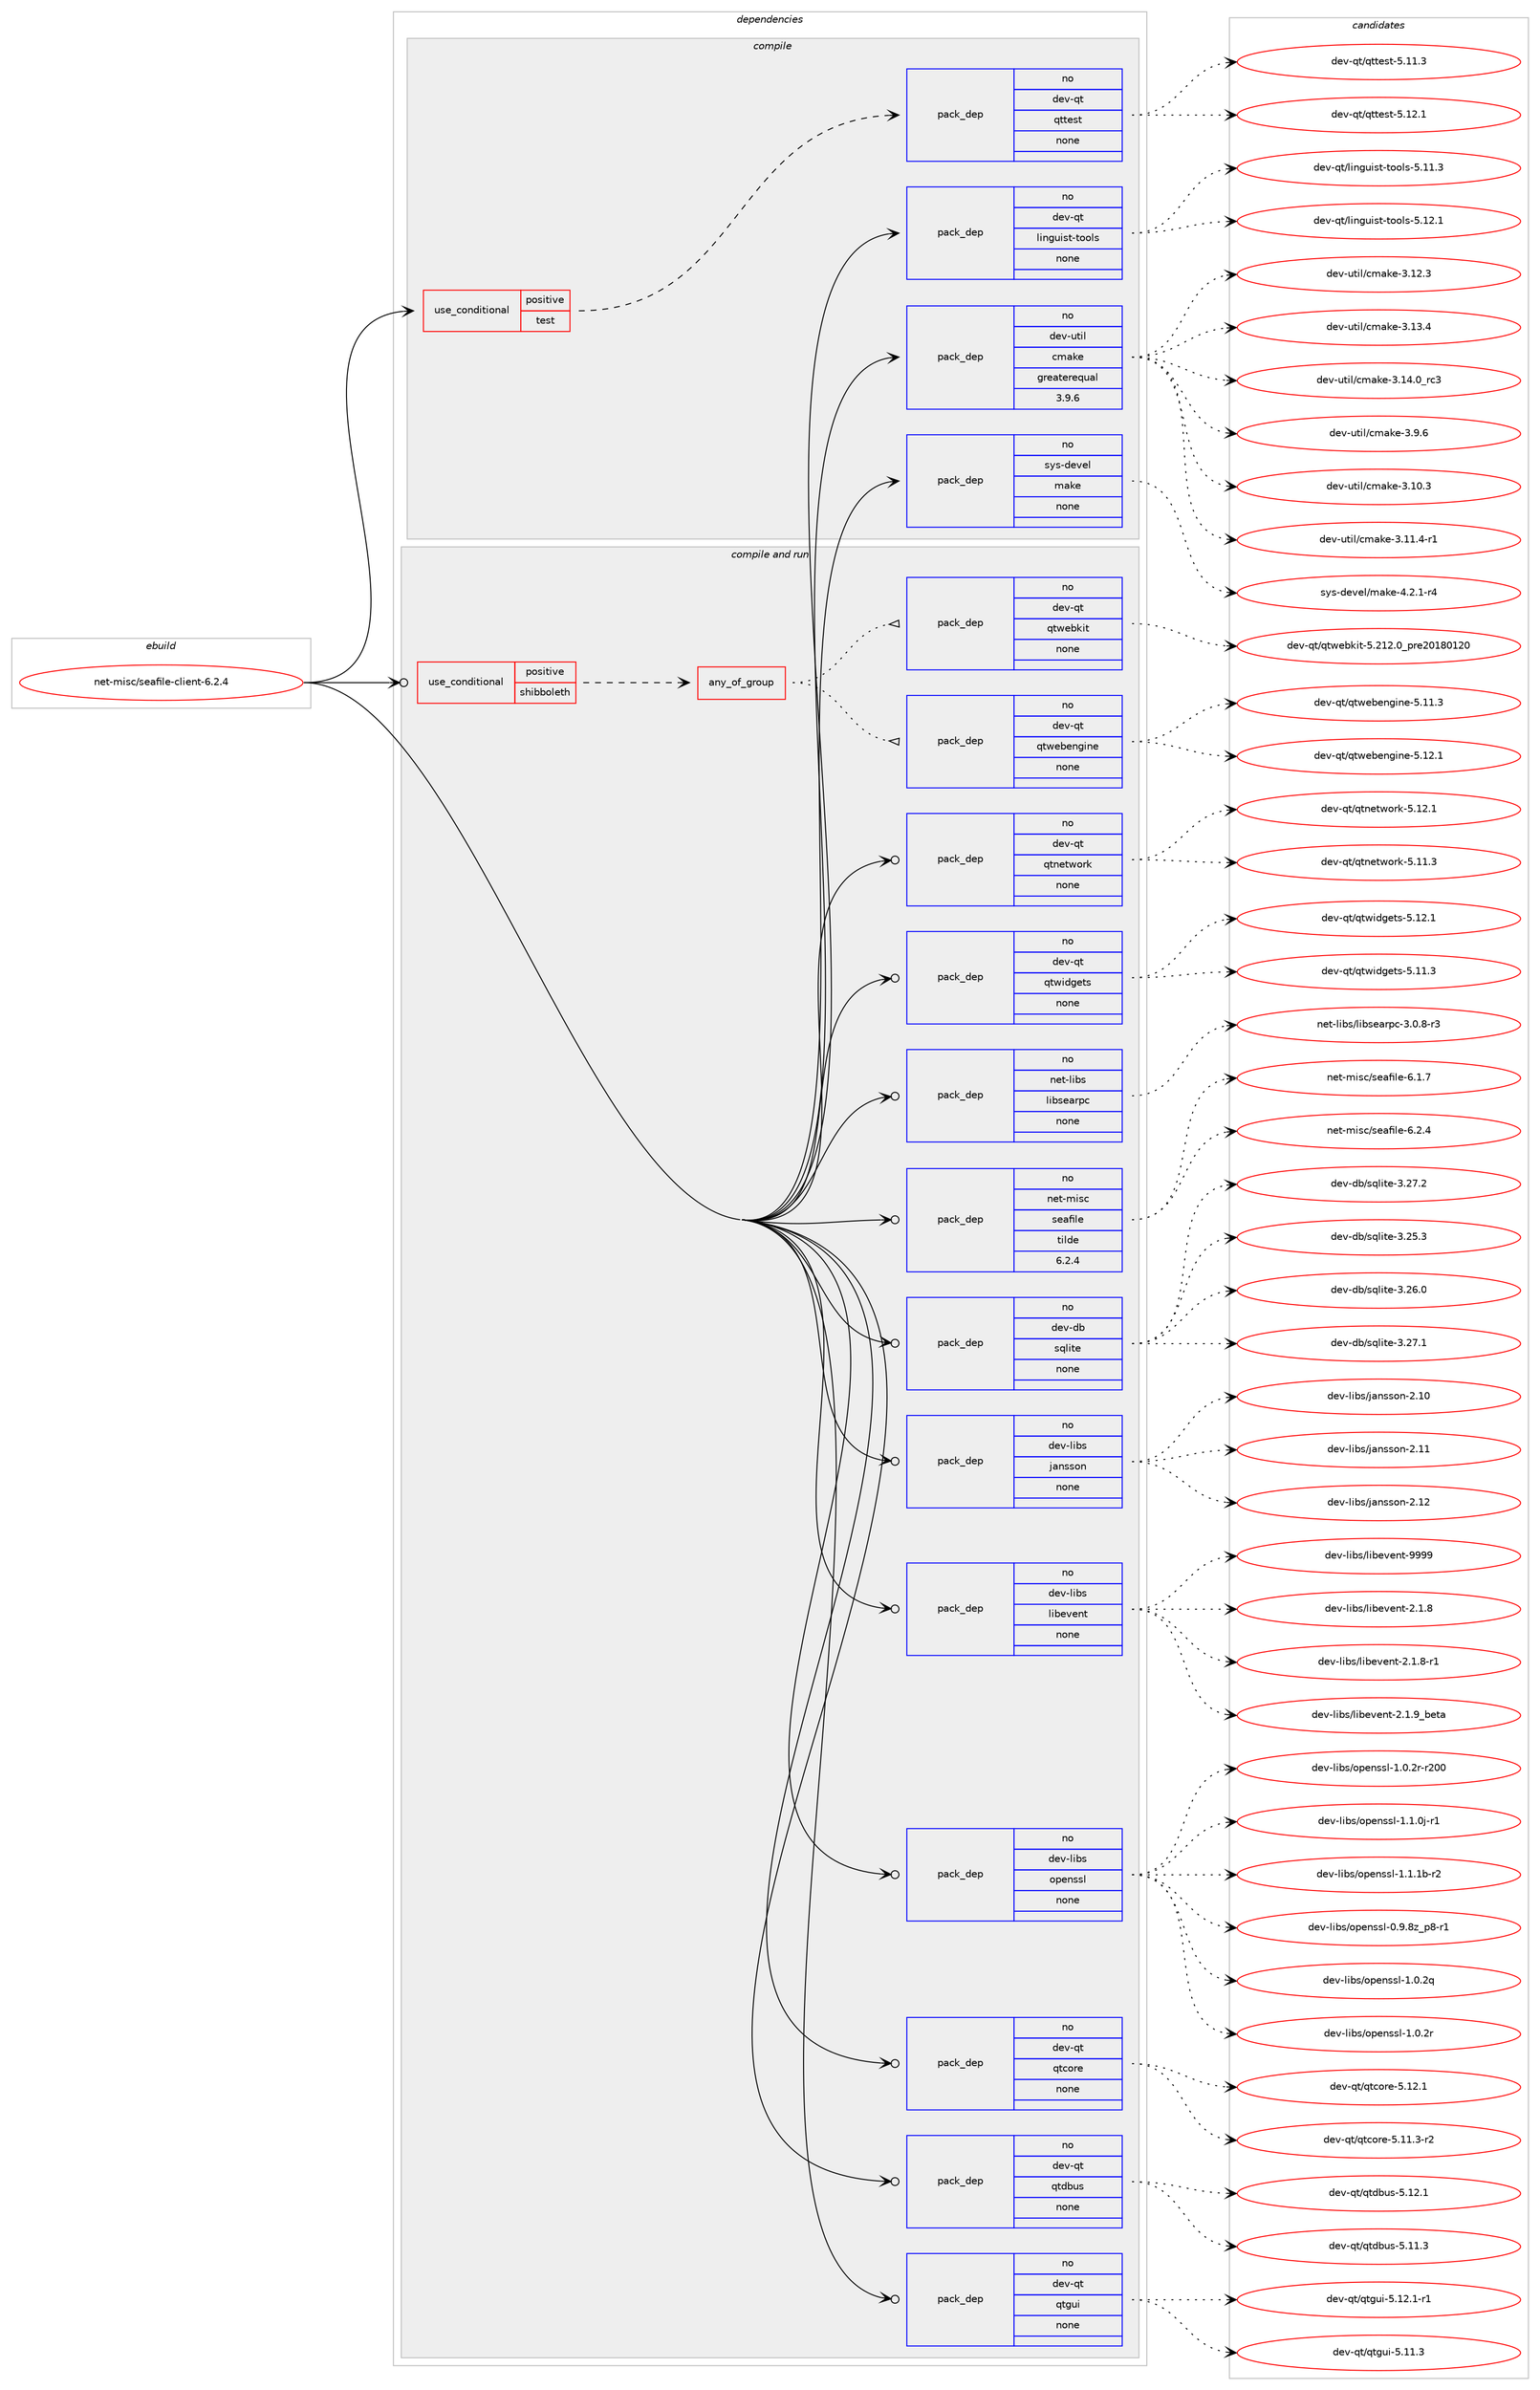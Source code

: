 digraph prolog {

# *************
# Graph options
# *************

newrank=true;
concentrate=true;
compound=true;
graph [rankdir=LR,fontname=Helvetica,fontsize=10,ranksep=1.5];#, ranksep=2.5, nodesep=0.2];
edge  [arrowhead=vee];
node  [fontname=Helvetica,fontsize=10];

# **********
# The ebuild
# **********

subgraph cluster_leftcol {
color=gray;
rank=same;
label=<<i>ebuild</i>>;
id [label="net-misc/seafile-client-6.2.4", color=red, width=4, href="../net-misc/seafile-client-6.2.4.svg"];
}

# ****************
# The dependencies
# ****************

subgraph cluster_midcol {
color=gray;
label=<<i>dependencies</i>>;
subgraph cluster_compile {
fillcolor="#eeeeee";
style=filled;
label=<<i>compile</i>>;
subgraph cond449288 {
dependency1672137 [label=<<TABLE BORDER="0" CELLBORDER="1" CELLSPACING="0" CELLPADDING="4"><TR><TD ROWSPAN="3" CELLPADDING="10">use_conditional</TD></TR><TR><TD>positive</TD></TR><TR><TD>test</TD></TR></TABLE>>, shape=none, color=red];
subgraph pack1195571 {
dependency1672138 [label=<<TABLE BORDER="0" CELLBORDER="1" CELLSPACING="0" CELLPADDING="4" WIDTH="220"><TR><TD ROWSPAN="6" CELLPADDING="30">pack_dep</TD></TR><TR><TD WIDTH="110">no</TD></TR><TR><TD>dev-qt</TD></TR><TR><TD>qttest</TD></TR><TR><TD>none</TD></TR><TR><TD></TD></TR></TABLE>>, shape=none, color=blue];
}
dependency1672137:e -> dependency1672138:w [weight=20,style="dashed",arrowhead="vee"];
}
id:e -> dependency1672137:w [weight=20,style="solid",arrowhead="vee"];
subgraph pack1195572 {
dependency1672139 [label=<<TABLE BORDER="0" CELLBORDER="1" CELLSPACING="0" CELLPADDING="4" WIDTH="220"><TR><TD ROWSPAN="6" CELLPADDING="30">pack_dep</TD></TR><TR><TD WIDTH="110">no</TD></TR><TR><TD>dev-qt</TD></TR><TR><TD>linguist-tools</TD></TR><TR><TD>none</TD></TR><TR><TD></TD></TR></TABLE>>, shape=none, color=blue];
}
id:e -> dependency1672139:w [weight=20,style="solid",arrowhead="vee"];
subgraph pack1195573 {
dependency1672140 [label=<<TABLE BORDER="0" CELLBORDER="1" CELLSPACING="0" CELLPADDING="4" WIDTH="220"><TR><TD ROWSPAN="6" CELLPADDING="30">pack_dep</TD></TR><TR><TD WIDTH="110">no</TD></TR><TR><TD>dev-util</TD></TR><TR><TD>cmake</TD></TR><TR><TD>greaterequal</TD></TR><TR><TD>3.9.6</TD></TR></TABLE>>, shape=none, color=blue];
}
id:e -> dependency1672140:w [weight=20,style="solid",arrowhead="vee"];
subgraph pack1195574 {
dependency1672141 [label=<<TABLE BORDER="0" CELLBORDER="1" CELLSPACING="0" CELLPADDING="4" WIDTH="220"><TR><TD ROWSPAN="6" CELLPADDING="30">pack_dep</TD></TR><TR><TD WIDTH="110">no</TD></TR><TR><TD>sys-devel</TD></TR><TR><TD>make</TD></TR><TR><TD>none</TD></TR><TR><TD></TD></TR></TABLE>>, shape=none, color=blue];
}
id:e -> dependency1672141:w [weight=20,style="solid",arrowhead="vee"];
}
subgraph cluster_compileandrun {
fillcolor="#eeeeee";
style=filled;
label=<<i>compile and run</i>>;
subgraph cond449289 {
dependency1672142 [label=<<TABLE BORDER="0" CELLBORDER="1" CELLSPACING="0" CELLPADDING="4"><TR><TD ROWSPAN="3" CELLPADDING="10">use_conditional</TD></TR><TR><TD>positive</TD></TR><TR><TD>shibboleth</TD></TR></TABLE>>, shape=none, color=red];
subgraph any26448 {
dependency1672143 [label=<<TABLE BORDER="0" CELLBORDER="1" CELLSPACING="0" CELLPADDING="4"><TR><TD CELLPADDING="10">any_of_group</TD></TR></TABLE>>, shape=none, color=red];subgraph pack1195575 {
dependency1672144 [label=<<TABLE BORDER="0" CELLBORDER="1" CELLSPACING="0" CELLPADDING="4" WIDTH="220"><TR><TD ROWSPAN="6" CELLPADDING="30">pack_dep</TD></TR><TR><TD WIDTH="110">no</TD></TR><TR><TD>dev-qt</TD></TR><TR><TD>qtwebengine</TD></TR><TR><TD>none</TD></TR><TR><TD></TD></TR></TABLE>>, shape=none, color=blue];
}
dependency1672143:e -> dependency1672144:w [weight=20,style="dotted",arrowhead="oinv"];
subgraph pack1195576 {
dependency1672145 [label=<<TABLE BORDER="0" CELLBORDER="1" CELLSPACING="0" CELLPADDING="4" WIDTH="220"><TR><TD ROWSPAN="6" CELLPADDING="30">pack_dep</TD></TR><TR><TD WIDTH="110">no</TD></TR><TR><TD>dev-qt</TD></TR><TR><TD>qtwebkit</TD></TR><TR><TD>none</TD></TR><TR><TD></TD></TR></TABLE>>, shape=none, color=blue];
}
dependency1672143:e -> dependency1672145:w [weight=20,style="dotted",arrowhead="oinv"];
}
dependency1672142:e -> dependency1672143:w [weight=20,style="dashed",arrowhead="vee"];
}
id:e -> dependency1672142:w [weight=20,style="solid",arrowhead="odotvee"];
subgraph pack1195577 {
dependency1672146 [label=<<TABLE BORDER="0" CELLBORDER="1" CELLSPACING="0" CELLPADDING="4" WIDTH="220"><TR><TD ROWSPAN="6" CELLPADDING="30">pack_dep</TD></TR><TR><TD WIDTH="110">no</TD></TR><TR><TD>dev-db</TD></TR><TR><TD>sqlite</TD></TR><TR><TD>none</TD></TR><TR><TD></TD></TR></TABLE>>, shape=none, color=blue];
}
id:e -> dependency1672146:w [weight=20,style="solid",arrowhead="odotvee"];
subgraph pack1195578 {
dependency1672147 [label=<<TABLE BORDER="0" CELLBORDER="1" CELLSPACING="0" CELLPADDING="4" WIDTH="220"><TR><TD ROWSPAN="6" CELLPADDING="30">pack_dep</TD></TR><TR><TD WIDTH="110">no</TD></TR><TR><TD>dev-libs</TD></TR><TR><TD>jansson</TD></TR><TR><TD>none</TD></TR><TR><TD></TD></TR></TABLE>>, shape=none, color=blue];
}
id:e -> dependency1672147:w [weight=20,style="solid",arrowhead="odotvee"];
subgraph pack1195579 {
dependency1672148 [label=<<TABLE BORDER="0" CELLBORDER="1" CELLSPACING="0" CELLPADDING="4" WIDTH="220"><TR><TD ROWSPAN="6" CELLPADDING="30">pack_dep</TD></TR><TR><TD WIDTH="110">no</TD></TR><TR><TD>dev-libs</TD></TR><TR><TD>libevent</TD></TR><TR><TD>none</TD></TR><TR><TD></TD></TR></TABLE>>, shape=none, color=blue];
}
id:e -> dependency1672148:w [weight=20,style="solid",arrowhead="odotvee"];
subgraph pack1195580 {
dependency1672149 [label=<<TABLE BORDER="0" CELLBORDER="1" CELLSPACING="0" CELLPADDING="4" WIDTH="220"><TR><TD ROWSPAN="6" CELLPADDING="30">pack_dep</TD></TR><TR><TD WIDTH="110">no</TD></TR><TR><TD>dev-libs</TD></TR><TR><TD>openssl</TD></TR><TR><TD>none</TD></TR><TR><TD></TD></TR></TABLE>>, shape=none, color=blue];
}
id:e -> dependency1672149:w [weight=20,style="solid",arrowhead="odotvee"];
subgraph pack1195581 {
dependency1672150 [label=<<TABLE BORDER="0" CELLBORDER="1" CELLSPACING="0" CELLPADDING="4" WIDTH="220"><TR><TD ROWSPAN="6" CELLPADDING="30">pack_dep</TD></TR><TR><TD WIDTH="110">no</TD></TR><TR><TD>dev-qt</TD></TR><TR><TD>qtcore</TD></TR><TR><TD>none</TD></TR><TR><TD></TD></TR></TABLE>>, shape=none, color=blue];
}
id:e -> dependency1672150:w [weight=20,style="solid",arrowhead="odotvee"];
subgraph pack1195582 {
dependency1672151 [label=<<TABLE BORDER="0" CELLBORDER="1" CELLSPACING="0" CELLPADDING="4" WIDTH="220"><TR><TD ROWSPAN="6" CELLPADDING="30">pack_dep</TD></TR><TR><TD WIDTH="110">no</TD></TR><TR><TD>dev-qt</TD></TR><TR><TD>qtdbus</TD></TR><TR><TD>none</TD></TR><TR><TD></TD></TR></TABLE>>, shape=none, color=blue];
}
id:e -> dependency1672151:w [weight=20,style="solid",arrowhead="odotvee"];
subgraph pack1195583 {
dependency1672152 [label=<<TABLE BORDER="0" CELLBORDER="1" CELLSPACING="0" CELLPADDING="4" WIDTH="220"><TR><TD ROWSPAN="6" CELLPADDING="30">pack_dep</TD></TR><TR><TD WIDTH="110">no</TD></TR><TR><TD>dev-qt</TD></TR><TR><TD>qtgui</TD></TR><TR><TD>none</TD></TR><TR><TD></TD></TR></TABLE>>, shape=none, color=blue];
}
id:e -> dependency1672152:w [weight=20,style="solid",arrowhead="odotvee"];
subgraph pack1195584 {
dependency1672153 [label=<<TABLE BORDER="0" CELLBORDER="1" CELLSPACING="0" CELLPADDING="4" WIDTH="220"><TR><TD ROWSPAN="6" CELLPADDING="30">pack_dep</TD></TR><TR><TD WIDTH="110">no</TD></TR><TR><TD>dev-qt</TD></TR><TR><TD>qtnetwork</TD></TR><TR><TD>none</TD></TR><TR><TD></TD></TR></TABLE>>, shape=none, color=blue];
}
id:e -> dependency1672153:w [weight=20,style="solid",arrowhead="odotvee"];
subgraph pack1195585 {
dependency1672154 [label=<<TABLE BORDER="0" CELLBORDER="1" CELLSPACING="0" CELLPADDING="4" WIDTH="220"><TR><TD ROWSPAN="6" CELLPADDING="30">pack_dep</TD></TR><TR><TD WIDTH="110">no</TD></TR><TR><TD>dev-qt</TD></TR><TR><TD>qtwidgets</TD></TR><TR><TD>none</TD></TR><TR><TD></TD></TR></TABLE>>, shape=none, color=blue];
}
id:e -> dependency1672154:w [weight=20,style="solid",arrowhead="odotvee"];
subgraph pack1195586 {
dependency1672155 [label=<<TABLE BORDER="0" CELLBORDER="1" CELLSPACING="0" CELLPADDING="4" WIDTH="220"><TR><TD ROWSPAN="6" CELLPADDING="30">pack_dep</TD></TR><TR><TD WIDTH="110">no</TD></TR><TR><TD>net-libs</TD></TR><TR><TD>libsearpc</TD></TR><TR><TD>none</TD></TR><TR><TD></TD></TR></TABLE>>, shape=none, color=blue];
}
id:e -> dependency1672155:w [weight=20,style="solid",arrowhead="odotvee"];
subgraph pack1195587 {
dependency1672156 [label=<<TABLE BORDER="0" CELLBORDER="1" CELLSPACING="0" CELLPADDING="4" WIDTH="220"><TR><TD ROWSPAN="6" CELLPADDING="30">pack_dep</TD></TR><TR><TD WIDTH="110">no</TD></TR><TR><TD>net-misc</TD></TR><TR><TD>seafile</TD></TR><TR><TD>tilde</TD></TR><TR><TD>6.2.4</TD></TR></TABLE>>, shape=none, color=blue];
}
id:e -> dependency1672156:w [weight=20,style="solid",arrowhead="odotvee"];
}
subgraph cluster_run {
fillcolor="#eeeeee";
style=filled;
label=<<i>run</i>>;
}
}

# **************
# The candidates
# **************

subgraph cluster_choices {
rank=same;
color=gray;
label=<<i>candidates</i>>;

subgraph choice1195571 {
color=black;
nodesep=1;
choice100101118451131164711311611610111511645534649494651 [label="dev-qt/qttest-5.11.3", color=red, width=4,href="../dev-qt/qttest-5.11.3.svg"];
choice100101118451131164711311611610111511645534649504649 [label="dev-qt/qttest-5.12.1", color=red, width=4,href="../dev-qt/qttest-5.12.1.svg"];
dependency1672138:e -> choice100101118451131164711311611610111511645534649494651:w [style=dotted,weight="100"];
dependency1672138:e -> choice100101118451131164711311611610111511645534649504649:w [style=dotted,weight="100"];
}
subgraph choice1195572 {
color=black;
nodesep=1;
choice10010111845113116471081051101031171051151164511611111110811545534649494651 [label="dev-qt/linguist-tools-5.11.3", color=red, width=4,href="../dev-qt/linguist-tools-5.11.3.svg"];
choice10010111845113116471081051101031171051151164511611111110811545534649504649 [label="dev-qt/linguist-tools-5.12.1", color=red, width=4,href="../dev-qt/linguist-tools-5.12.1.svg"];
dependency1672139:e -> choice10010111845113116471081051101031171051151164511611111110811545534649494651:w [style=dotted,weight="100"];
dependency1672139:e -> choice10010111845113116471081051101031171051151164511611111110811545534649504649:w [style=dotted,weight="100"];
}
subgraph choice1195573 {
color=black;
nodesep=1;
choice1001011184511711610510847991099710710145514649484651 [label="dev-util/cmake-3.10.3", color=red, width=4,href="../dev-util/cmake-3.10.3.svg"];
choice10010111845117116105108479910997107101455146494946524511449 [label="dev-util/cmake-3.11.4-r1", color=red, width=4,href="../dev-util/cmake-3.11.4-r1.svg"];
choice1001011184511711610510847991099710710145514649504651 [label="dev-util/cmake-3.12.3", color=red, width=4,href="../dev-util/cmake-3.12.3.svg"];
choice1001011184511711610510847991099710710145514649514652 [label="dev-util/cmake-3.13.4", color=red, width=4,href="../dev-util/cmake-3.13.4.svg"];
choice1001011184511711610510847991099710710145514649524648951149951 [label="dev-util/cmake-3.14.0_rc3", color=red, width=4,href="../dev-util/cmake-3.14.0_rc3.svg"];
choice10010111845117116105108479910997107101455146574654 [label="dev-util/cmake-3.9.6", color=red, width=4,href="../dev-util/cmake-3.9.6.svg"];
dependency1672140:e -> choice1001011184511711610510847991099710710145514649484651:w [style=dotted,weight="100"];
dependency1672140:e -> choice10010111845117116105108479910997107101455146494946524511449:w [style=dotted,weight="100"];
dependency1672140:e -> choice1001011184511711610510847991099710710145514649504651:w [style=dotted,weight="100"];
dependency1672140:e -> choice1001011184511711610510847991099710710145514649514652:w [style=dotted,weight="100"];
dependency1672140:e -> choice1001011184511711610510847991099710710145514649524648951149951:w [style=dotted,weight="100"];
dependency1672140:e -> choice10010111845117116105108479910997107101455146574654:w [style=dotted,weight="100"];
}
subgraph choice1195574 {
color=black;
nodesep=1;
choice1151211154510010111810110847109971071014552465046494511452 [label="sys-devel/make-4.2.1-r4", color=red, width=4,href="../sys-devel/make-4.2.1-r4.svg"];
dependency1672141:e -> choice1151211154510010111810110847109971071014552465046494511452:w [style=dotted,weight="100"];
}
subgraph choice1195575 {
color=black;
nodesep=1;
choice10010111845113116471131161191019810111010310511010145534649494651 [label="dev-qt/qtwebengine-5.11.3", color=red, width=4,href="../dev-qt/qtwebengine-5.11.3.svg"];
choice10010111845113116471131161191019810111010310511010145534649504649 [label="dev-qt/qtwebengine-5.12.1", color=red, width=4,href="../dev-qt/qtwebengine-5.12.1.svg"];
dependency1672144:e -> choice10010111845113116471131161191019810111010310511010145534649494651:w [style=dotted,weight="100"];
dependency1672144:e -> choice10010111845113116471131161191019810111010310511010145534649504649:w [style=dotted,weight="100"];
}
subgraph choice1195576 {
color=black;
nodesep=1;
choice1001011184511311647113116119101981071051164553465049504648951121141015048495648495048 [label="dev-qt/qtwebkit-5.212.0_pre20180120", color=red, width=4,href="../dev-qt/qtwebkit-5.212.0_pre20180120.svg"];
dependency1672145:e -> choice1001011184511311647113116119101981071051164553465049504648951121141015048495648495048:w [style=dotted,weight="100"];
}
subgraph choice1195577 {
color=black;
nodesep=1;
choice10010111845100984711511310810511610145514650534651 [label="dev-db/sqlite-3.25.3", color=red, width=4,href="../dev-db/sqlite-3.25.3.svg"];
choice10010111845100984711511310810511610145514650544648 [label="dev-db/sqlite-3.26.0", color=red, width=4,href="../dev-db/sqlite-3.26.0.svg"];
choice10010111845100984711511310810511610145514650554649 [label="dev-db/sqlite-3.27.1", color=red, width=4,href="../dev-db/sqlite-3.27.1.svg"];
choice10010111845100984711511310810511610145514650554650 [label="dev-db/sqlite-3.27.2", color=red, width=4,href="../dev-db/sqlite-3.27.2.svg"];
dependency1672146:e -> choice10010111845100984711511310810511610145514650534651:w [style=dotted,weight="100"];
dependency1672146:e -> choice10010111845100984711511310810511610145514650544648:w [style=dotted,weight="100"];
dependency1672146:e -> choice10010111845100984711511310810511610145514650554649:w [style=dotted,weight="100"];
dependency1672146:e -> choice10010111845100984711511310810511610145514650554650:w [style=dotted,weight="100"];
}
subgraph choice1195578 {
color=black;
nodesep=1;
choice100101118451081059811547106971101151151111104550464948 [label="dev-libs/jansson-2.10", color=red, width=4,href="../dev-libs/jansson-2.10.svg"];
choice100101118451081059811547106971101151151111104550464949 [label="dev-libs/jansson-2.11", color=red, width=4,href="../dev-libs/jansson-2.11.svg"];
choice100101118451081059811547106971101151151111104550464950 [label="dev-libs/jansson-2.12", color=red, width=4,href="../dev-libs/jansson-2.12.svg"];
dependency1672147:e -> choice100101118451081059811547106971101151151111104550464948:w [style=dotted,weight="100"];
dependency1672147:e -> choice100101118451081059811547106971101151151111104550464949:w [style=dotted,weight="100"];
dependency1672147:e -> choice100101118451081059811547106971101151151111104550464950:w [style=dotted,weight="100"];
}
subgraph choice1195579 {
color=black;
nodesep=1;
choice10010111845108105981154710810598101118101110116455046494656 [label="dev-libs/libevent-2.1.8", color=red, width=4,href="../dev-libs/libevent-2.1.8.svg"];
choice100101118451081059811547108105981011181011101164550464946564511449 [label="dev-libs/libevent-2.1.8-r1", color=red, width=4,href="../dev-libs/libevent-2.1.8-r1.svg"];
choice10010111845108105981154710810598101118101110116455046494657959810111697 [label="dev-libs/libevent-2.1.9_beta", color=red, width=4,href="../dev-libs/libevent-2.1.9_beta.svg"];
choice100101118451081059811547108105981011181011101164557575757 [label="dev-libs/libevent-9999", color=red, width=4,href="../dev-libs/libevent-9999.svg"];
dependency1672148:e -> choice10010111845108105981154710810598101118101110116455046494656:w [style=dotted,weight="100"];
dependency1672148:e -> choice100101118451081059811547108105981011181011101164550464946564511449:w [style=dotted,weight="100"];
dependency1672148:e -> choice10010111845108105981154710810598101118101110116455046494657959810111697:w [style=dotted,weight="100"];
dependency1672148:e -> choice100101118451081059811547108105981011181011101164557575757:w [style=dotted,weight="100"];
}
subgraph choice1195580 {
color=black;
nodesep=1;
choice10010111845108105981154711111210111011511510845484657465612295112564511449 [label="dev-libs/openssl-0.9.8z_p8-r1", color=red, width=4,href="../dev-libs/openssl-0.9.8z_p8-r1.svg"];
choice100101118451081059811547111112101110115115108454946484650113 [label="dev-libs/openssl-1.0.2q", color=red, width=4,href="../dev-libs/openssl-1.0.2q.svg"];
choice100101118451081059811547111112101110115115108454946484650114 [label="dev-libs/openssl-1.0.2r", color=red, width=4,href="../dev-libs/openssl-1.0.2r.svg"];
choice10010111845108105981154711111210111011511510845494648465011445114504848 [label="dev-libs/openssl-1.0.2r-r200", color=red, width=4,href="../dev-libs/openssl-1.0.2r-r200.svg"];
choice1001011184510810598115471111121011101151151084549464946481064511449 [label="dev-libs/openssl-1.1.0j-r1", color=red, width=4,href="../dev-libs/openssl-1.1.0j-r1.svg"];
choice100101118451081059811547111112101110115115108454946494649984511450 [label="dev-libs/openssl-1.1.1b-r2", color=red, width=4,href="../dev-libs/openssl-1.1.1b-r2.svg"];
dependency1672149:e -> choice10010111845108105981154711111210111011511510845484657465612295112564511449:w [style=dotted,weight="100"];
dependency1672149:e -> choice100101118451081059811547111112101110115115108454946484650113:w [style=dotted,weight="100"];
dependency1672149:e -> choice100101118451081059811547111112101110115115108454946484650114:w [style=dotted,weight="100"];
dependency1672149:e -> choice10010111845108105981154711111210111011511510845494648465011445114504848:w [style=dotted,weight="100"];
dependency1672149:e -> choice1001011184510810598115471111121011101151151084549464946481064511449:w [style=dotted,weight="100"];
dependency1672149:e -> choice100101118451081059811547111112101110115115108454946494649984511450:w [style=dotted,weight="100"];
}
subgraph choice1195581 {
color=black;
nodesep=1;
choice100101118451131164711311699111114101455346494946514511450 [label="dev-qt/qtcore-5.11.3-r2", color=red, width=4,href="../dev-qt/qtcore-5.11.3-r2.svg"];
choice10010111845113116471131169911111410145534649504649 [label="dev-qt/qtcore-5.12.1", color=red, width=4,href="../dev-qt/qtcore-5.12.1.svg"];
dependency1672150:e -> choice100101118451131164711311699111114101455346494946514511450:w [style=dotted,weight="100"];
dependency1672150:e -> choice10010111845113116471131169911111410145534649504649:w [style=dotted,weight="100"];
}
subgraph choice1195582 {
color=black;
nodesep=1;
choice10010111845113116471131161009811711545534649494651 [label="dev-qt/qtdbus-5.11.3", color=red, width=4,href="../dev-qt/qtdbus-5.11.3.svg"];
choice10010111845113116471131161009811711545534649504649 [label="dev-qt/qtdbus-5.12.1", color=red, width=4,href="../dev-qt/qtdbus-5.12.1.svg"];
dependency1672151:e -> choice10010111845113116471131161009811711545534649494651:w [style=dotted,weight="100"];
dependency1672151:e -> choice10010111845113116471131161009811711545534649504649:w [style=dotted,weight="100"];
}
subgraph choice1195583 {
color=black;
nodesep=1;
choice100101118451131164711311610311710545534649494651 [label="dev-qt/qtgui-5.11.3", color=red, width=4,href="../dev-qt/qtgui-5.11.3.svg"];
choice1001011184511311647113116103117105455346495046494511449 [label="dev-qt/qtgui-5.12.1-r1", color=red, width=4,href="../dev-qt/qtgui-5.12.1-r1.svg"];
dependency1672152:e -> choice100101118451131164711311610311710545534649494651:w [style=dotted,weight="100"];
dependency1672152:e -> choice1001011184511311647113116103117105455346495046494511449:w [style=dotted,weight="100"];
}
subgraph choice1195584 {
color=black;
nodesep=1;
choice100101118451131164711311611010111611911111410745534649494651 [label="dev-qt/qtnetwork-5.11.3", color=red, width=4,href="../dev-qt/qtnetwork-5.11.3.svg"];
choice100101118451131164711311611010111611911111410745534649504649 [label="dev-qt/qtnetwork-5.12.1", color=red, width=4,href="../dev-qt/qtnetwork-5.12.1.svg"];
dependency1672153:e -> choice100101118451131164711311611010111611911111410745534649494651:w [style=dotted,weight="100"];
dependency1672153:e -> choice100101118451131164711311611010111611911111410745534649504649:w [style=dotted,weight="100"];
}
subgraph choice1195585 {
color=black;
nodesep=1;
choice100101118451131164711311611910510010310111611545534649494651 [label="dev-qt/qtwidgets-5.11.3", color=red, width=4,href="../dev-qt/qtwidgets-5.11.3.svg"];
choice100101118451131164711311611910510010310111611545534649504649 [label="dev-qt/qtwidgets-5.12.1", color=red, width=4,href="../dev-qt/qtwidgets-5.12.1.svg"];
dependency1672154:e -> choice100101118451131164711311611910510010310111611545534649494651:w [style=dotted,weight="100"];
dependency1672154:e -> choice100101118451131164711311611910510010310111611545534649504649:w [style=dotted,weight="100"];
}
subgraph choice1195586 {
color=black;
nodesep=1;
choice1101011164510810598115471081059811510197114112994551464846564511451 [label="net-libs/libsearpc-3.0.8-r3", color=red, width=4,href="../net-libs/libsearpc-3.0.8-r3.svg"];
dependency1672155:e -> choice1101011164510810598115471081059811510197114112994551464846564511451:w [style=dotted,weight="100"];
}
subgraph choice1195587 {
color=black;
nodesep=1;
choice11010111645109105115994711510197102105108101455446494655 [label="net-misc/seafile-6.1.7", color=red, width=4,href="../net-misc/seafile-6.1.7.svg"];
choice11010111645109105115994711510197102105108101455446504652 [label="net-misc/seafile-6.2.4", color=red, width=4,href="../net-misc/seafile-6.2.4.svg"];
dependency1672156:e -> choice11010111645109105115994711510197102105108101455446494655:w [style=dotted,weight="100"];
dependency1672156:e -> choice11010111645109105115994711510197102105108101455446504652:w [style=dotted,weight="100"];
}
}

}
